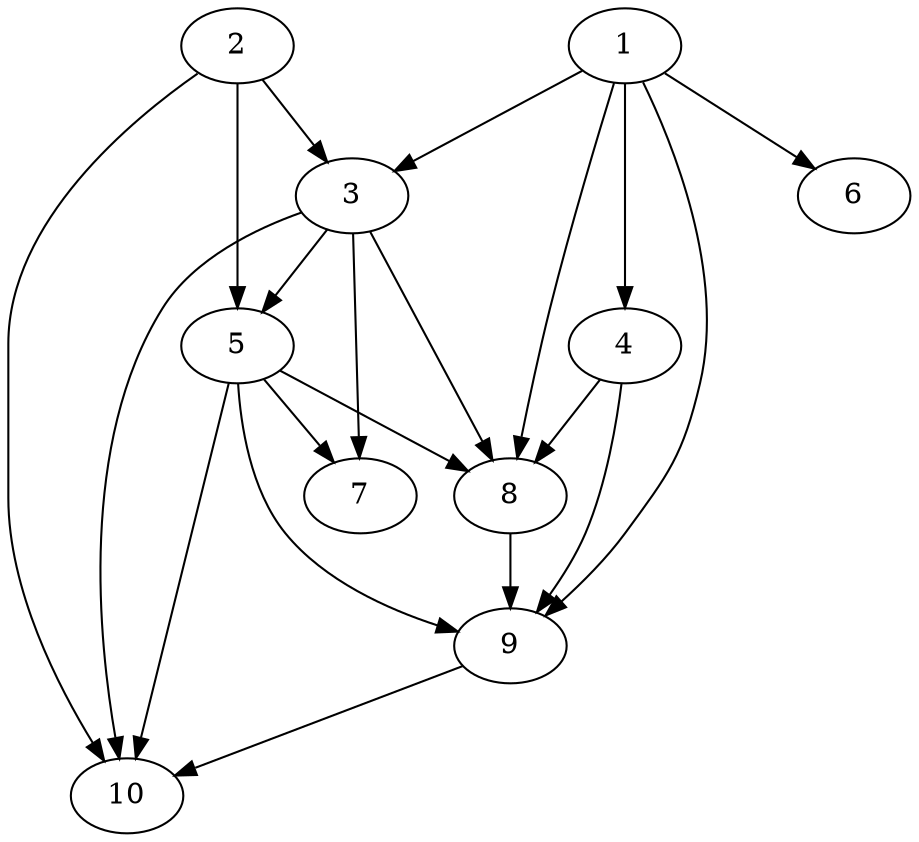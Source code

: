 digraph "random-1" {
	1;
	2;
	3;
	4;
	5;
	6;
	7;
	8;
	9;
	10;
	1 -> 3	[Weight=4];
	1 -> 4	[Weight=6];
	1 -> 6	[Weight=5];
	1 -> 8	[Weight=10];
	1 -> 9	[Weight=9];
	2 -> 3	[Weight=4];
	2 -> 5	[Weight=9];
	2 -> 10	[Weight=9];
	3 -> 5	[Weight=7];
	3 -> 7	[Weight=5];
	3 -> 8	[Weight=8];
	3 -> 10	[Weight=2];
	4 -> 8	[Weight=7];
	4 -> 9	[Weight=3];
	5 -> 7	[Weight=8];
	5 -> 8	[Weight=6];
	5 -> 9	[Weight=10];
	5 -> 10	[Weight=2];
	8 -> 9	[Weight=6];
	9 -> 10	[Weight=6];
}
